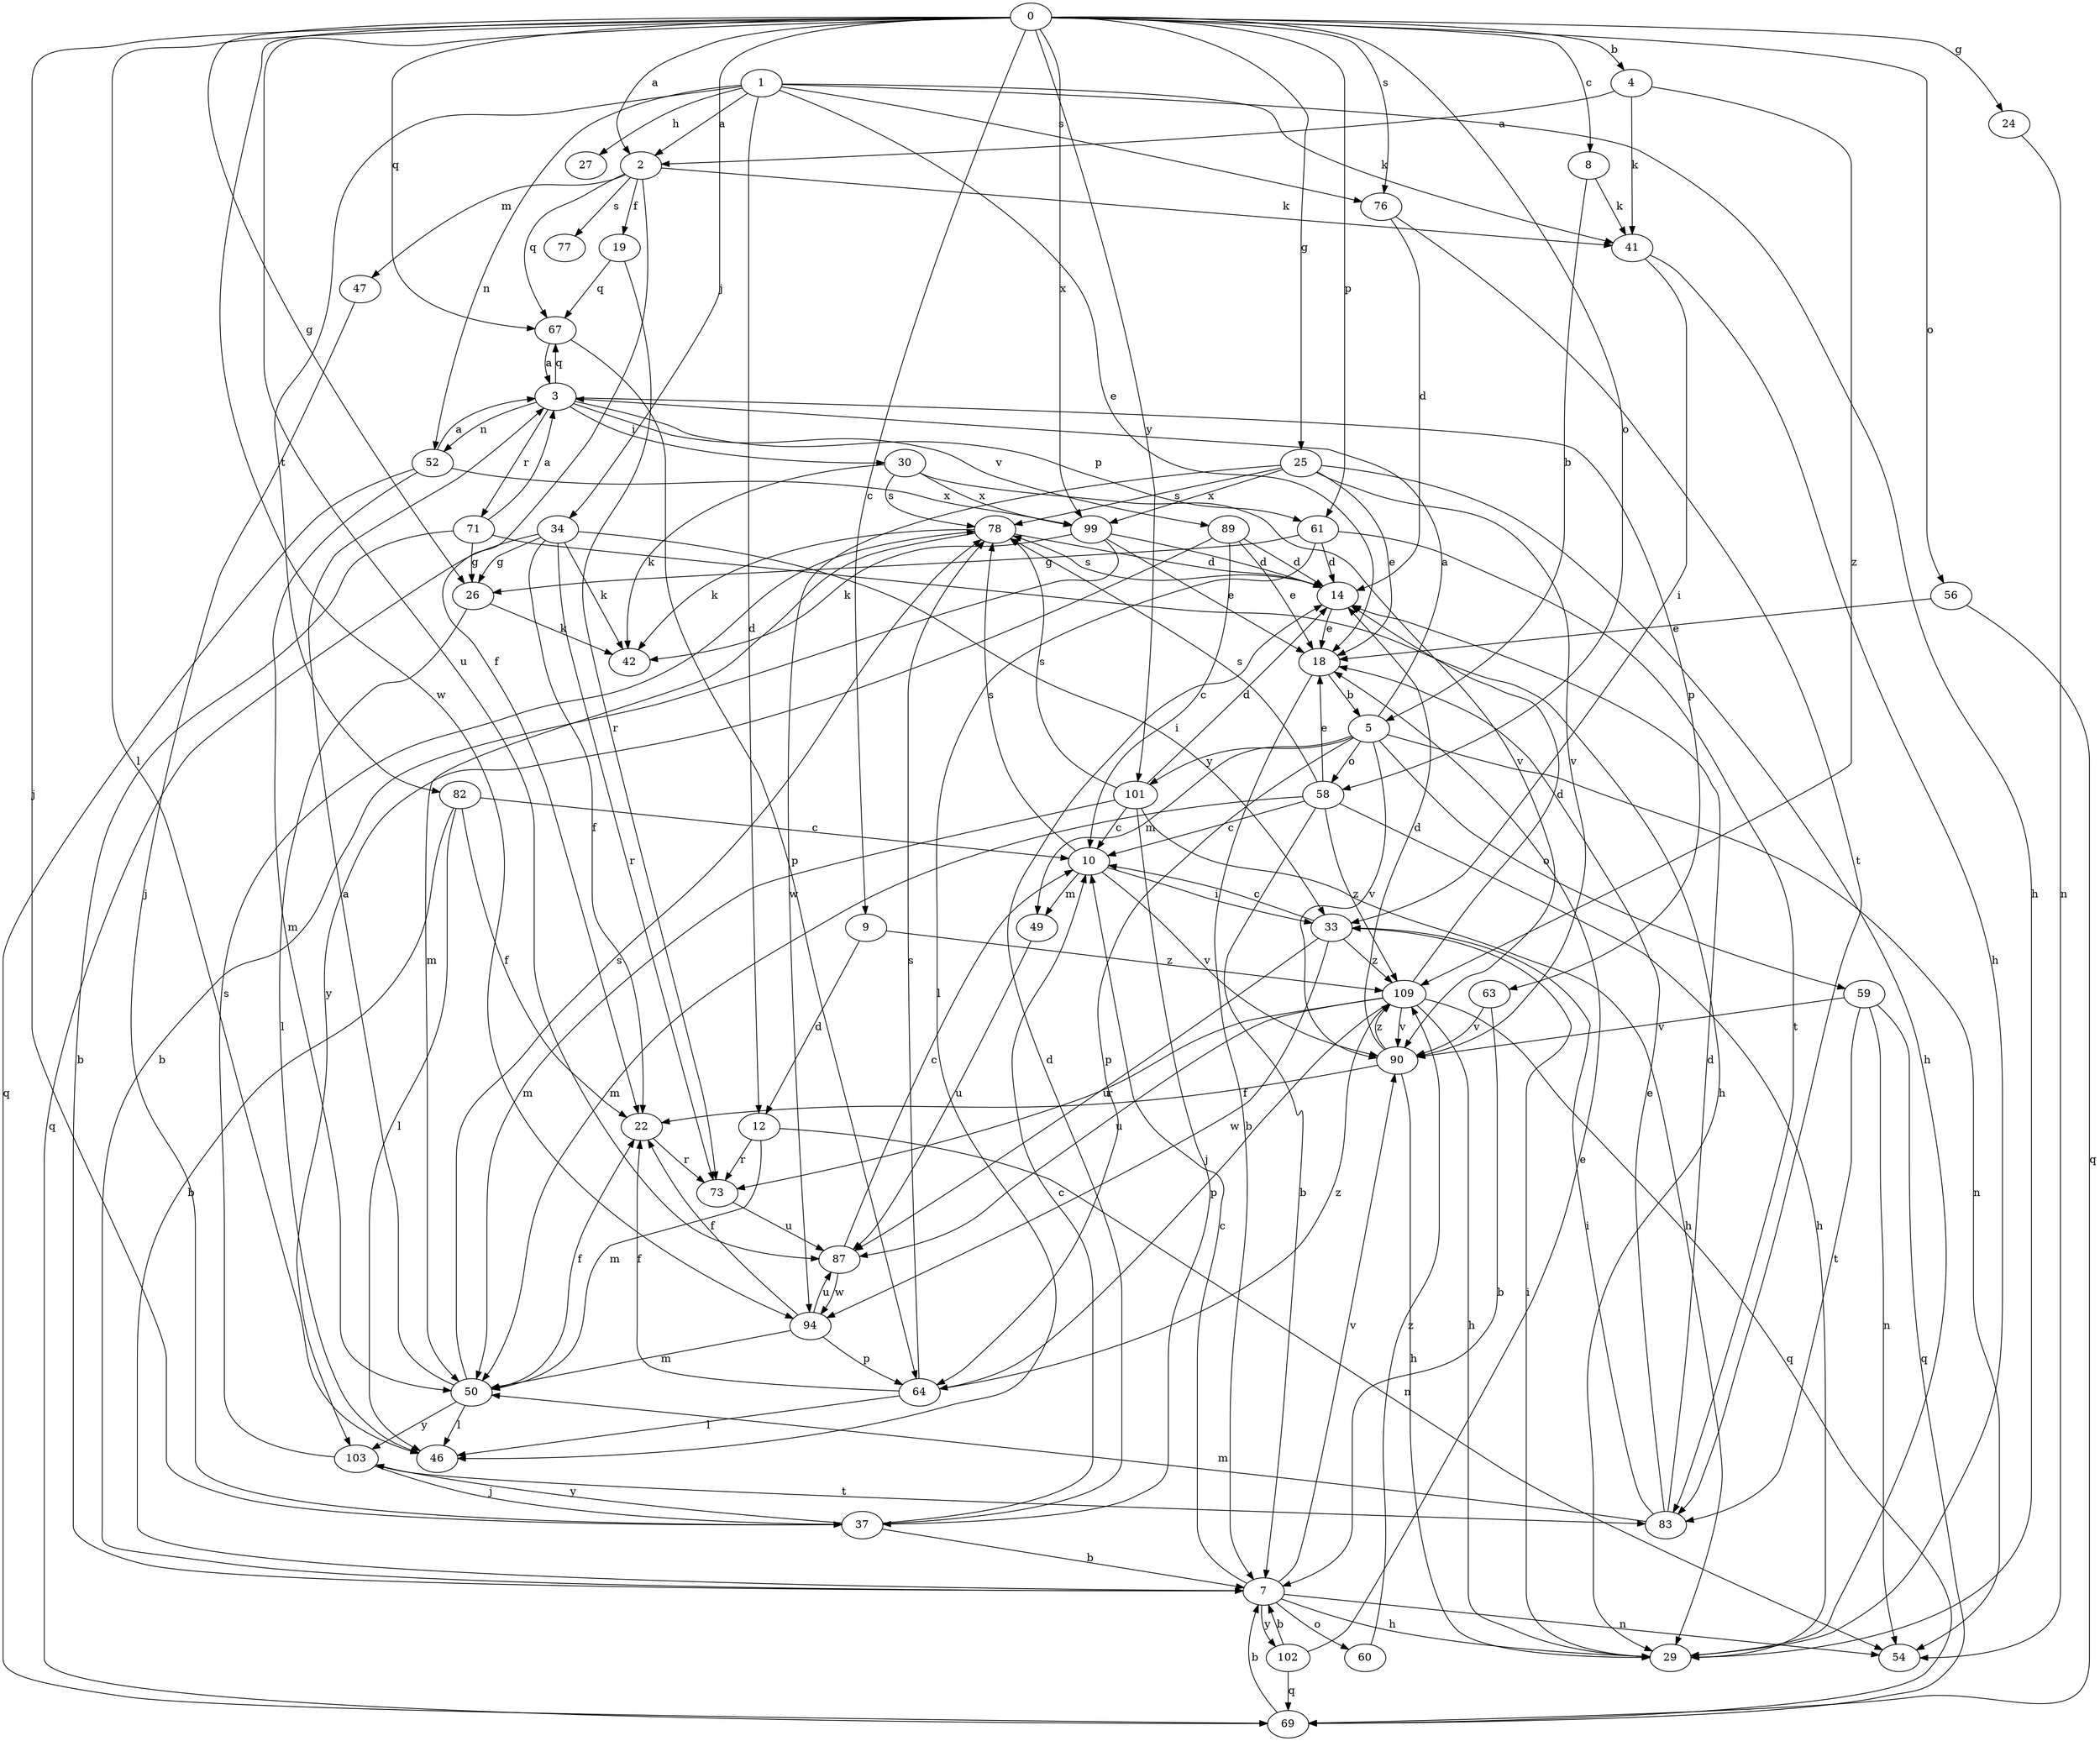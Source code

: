 strict digraph  {
0;
1;
2;
3;
4;
5;
7;
8;
9;
10;
12;
14;
18;
19;
22;
24;
25;
26;
27;
29;
30;
33;
34;
37;
41;
42;
46;
47;
49;
50;
52;
54;
56;
58;
59;
60;
61;
63;
64;
67;
69;
71;
73;
76;
77;
78;
82;
83;
87;
89;
90;
94;
99;
101;
102;
103;
109;
0 -> 2  [label=a];
0 -> 4  [label=b];
0 -> 8  [label=c];
0 -> 9  [label=c];
0 -> 24  [label=g];
0 -> 25  [label=g];
0 -> 26  [label=g];
0 -> 34  [label=j];
0 -> 37  [label=j];
0 -> 46  [label=l];
0 -> 56  [label=o];
0 -> 58  [label=o];
0 -> 61  [label=p];
0 -> 67  [label=q];
0 -> 76  [label=s];
0 -> 87  [label=u];
0 -> 94  [label=w];
0 -> 99  [label=x];
0 -> 101  [label=y];
1 -> 2  [label=a];
1 -> 12  [label=d];
1 -> 18  [label=e];
1 -> 27  [label=h];
1 -> 29  [label=h];
1 -> 41  [label=k];
1 -> 52  [label=n];
1 -> 76  [label=s];
1 -> 82  [label=t];
2 -> 19  [label=f];
2 -> 22  [label=f];
2 -> 41  [label=k];
2 -> 47  [label=m];
2 -> 67  [label=q];
2 -> 77  [label=s];
3 -> 30  [label=i];
3 -> 52  [label=n];
3 -> 61  [label=p];
3 -> 63  [label=p];
3 -> 67  [label=q];
3 -> 71  [label=r];
3 -> 89  [label=v];
4 -> 2  [label=a];
4 -> 41  [label=k];
4 -> 109  [label=z];
5 -> 3  [label=a];
5 -> 49  [label=m];
5 -> 54  [label=n];
5 -> 58  [label=o];
5 -> 59  [label=o];
5 -> 64  [label=p];
5 -> 90  [label=v];
5 -> 101  [label=y];
7 -> 10  [label=c];
7 -> 29  [label=h];
7 -> 54  [label=n];
7 -> 60  [label=o];
7 -> 90  [label=v];
7 -> 102  [label=y];
8 -> 5  [label=b];
8 -> 41  [label=k];
9 -> 12  [label=d];
9 -> 109  [label=z];
10 -> 33  [label=i];
10 -> 49  [label=m];
10 -> 78  [label=s];
10 -> 90  [label=v];
12 -> 50  [label=m];
12 -> 54  [label=n];
12 -> 73  [label=r];
14 -> 18  [label=e];
14 -> 78  [label=s];
18 -> 5  [label=b];
18 -> 7  [label=b];
19 -> 67  [label=q];
19 -> 73  [label=r];
22 -> 73  [label=r];
24 -> 54  [label=n];
25 -> 18  [label=e];
25 -> 29  [label=h];
25 -> 78  [label=s];
25 -> 90  [label=v];
25 -> 94  [label=w];
25 -> 99  [label=x];
26 -> 42  [label=k];
26 -> 46  [label=l];
29 -> 33  [label=i];
30 -> 42  [label=k];
30 -> 78  [label=s];
30 -> 90  [label=v];
30 -> 99  [label=x];
33 -> 10  [label=c];
33 -> 87  [label=u];
33 -> 94  [label=w];
33 -> 109  [label=z];
34 -> 22  [label=f];
34 -> 26  [label=g];
34 -> 33  [label=i];
34 -> 42  [label=k];
34 -> 69  [label=q];
34 -> 73  [label=r];
37 -> 7  [label=b];
37 -> 10  [label=c];
37 -> 14  [label=d];
37 -> 103  [label=y];
41 -> 29  [label=h];
41 -> 33  [label=i];
47 -> 37  [label=j];
49 -> 87  [label=u];
50 -> 3  [label=a];
50 -> 22  [label=f];
50 -> 46  [label=l];
50 -> 78  [label=s];
50 -> 103  [label=y];
52 -> 3  [label=a];
52 -> 50  [label=m];
52 -> 69  [label=q];
52 -> 99  [label=x];
56 -> 18  [label=e];
56 -> 69  [label=q];
58 -> 7  [label=b];
58 -> 10  [label=c];
58 -> 18  [label=e];
58 -> 29  [label=h];
58 -> 50  [label=m];
58 -> 78  [label=s];
58 -> 109  [label=z];
59 -> 54  [label=n];
59 -> 69  [label=q];
59 -> 83  [label=t];
59 -> 90  [label=v];
60 -> 109  [label=z];
61 -> 14  [label=d];
61 -> 26  [label=g];
61 -> 46  [label=l];
61 -> 83  [label=t];
63 -> 7  [label=b];
63 -> 90  [label=v];
64 -> 22  [label=f];
64 -> 46  [label=l];
64 -> 78  [label=s];
64 -> 109  [label=z];
67 -> 3  [label=a];
67 -> 64  [label=p];
69 -> 7  [label=b];
71 -> 3  [label=a];
71 -> 7  [label=b];
71 -> 26  [label=g];
71 -> 29  [label=h];
73 -> 87  [label=u];
76 -> 14  [label=d];
76 -> 83  [label=t];
78 -> 14  [label=d];
78 -> 42  [label=k];
78 -> 50  [label=m];
82 -> 7  [label=b];
82 -> 10  [label=c];
82 -> 22  [label=f];
82 -> 46  [label=l];
83 -> 14  [label=d];
83 -> 18  [label=e];
83 -> 33  [label=i];
83 -> 50  [label=m];
87 -> 10  [label=c];
87 -> 94  [label=w];
89 -> 10  [label=c];
89 -> 14  [label=d];
89 -> 18  [label=e];
89 -> 103  [label=y];
90 -> 14  [label=d];
90 -> 22  [label=f];
90 -> 29  [label=h];
90 -> 109  [label=z];
94 -> 22  [label=f];
94 -> 50  [label=m];
94 -> 64  [label=p];
94 -> 87  [label=u];
99 -> 7  [label=b];
99 -> 14  [label=d];
99 -> 18  [label=e];
99 -> 42  [label=k];
101 -> 10  [label=c];
101 -> 14  [label=d];
101 -> 29  [label=h];
101 -> 37  [label=j];
101 -> 50  [label=m];
101 -> 78  [label=s];
102 -> 7  [label=b];
102 -> 18  [label=e];
102 -> 69  [label=q];
103 -> 37  [label=j];
103 -> 78  [label=s];
103 -> 83  [label=t];
109 -> 14  [label=d];
109 -> 29  [label=h];
109 -> 64  [label=p];
109 -> 69  [label=q];
109 -> 73  [label=r];
109 -> 87  [label=u];
109 -> 90  [label=v];
}

